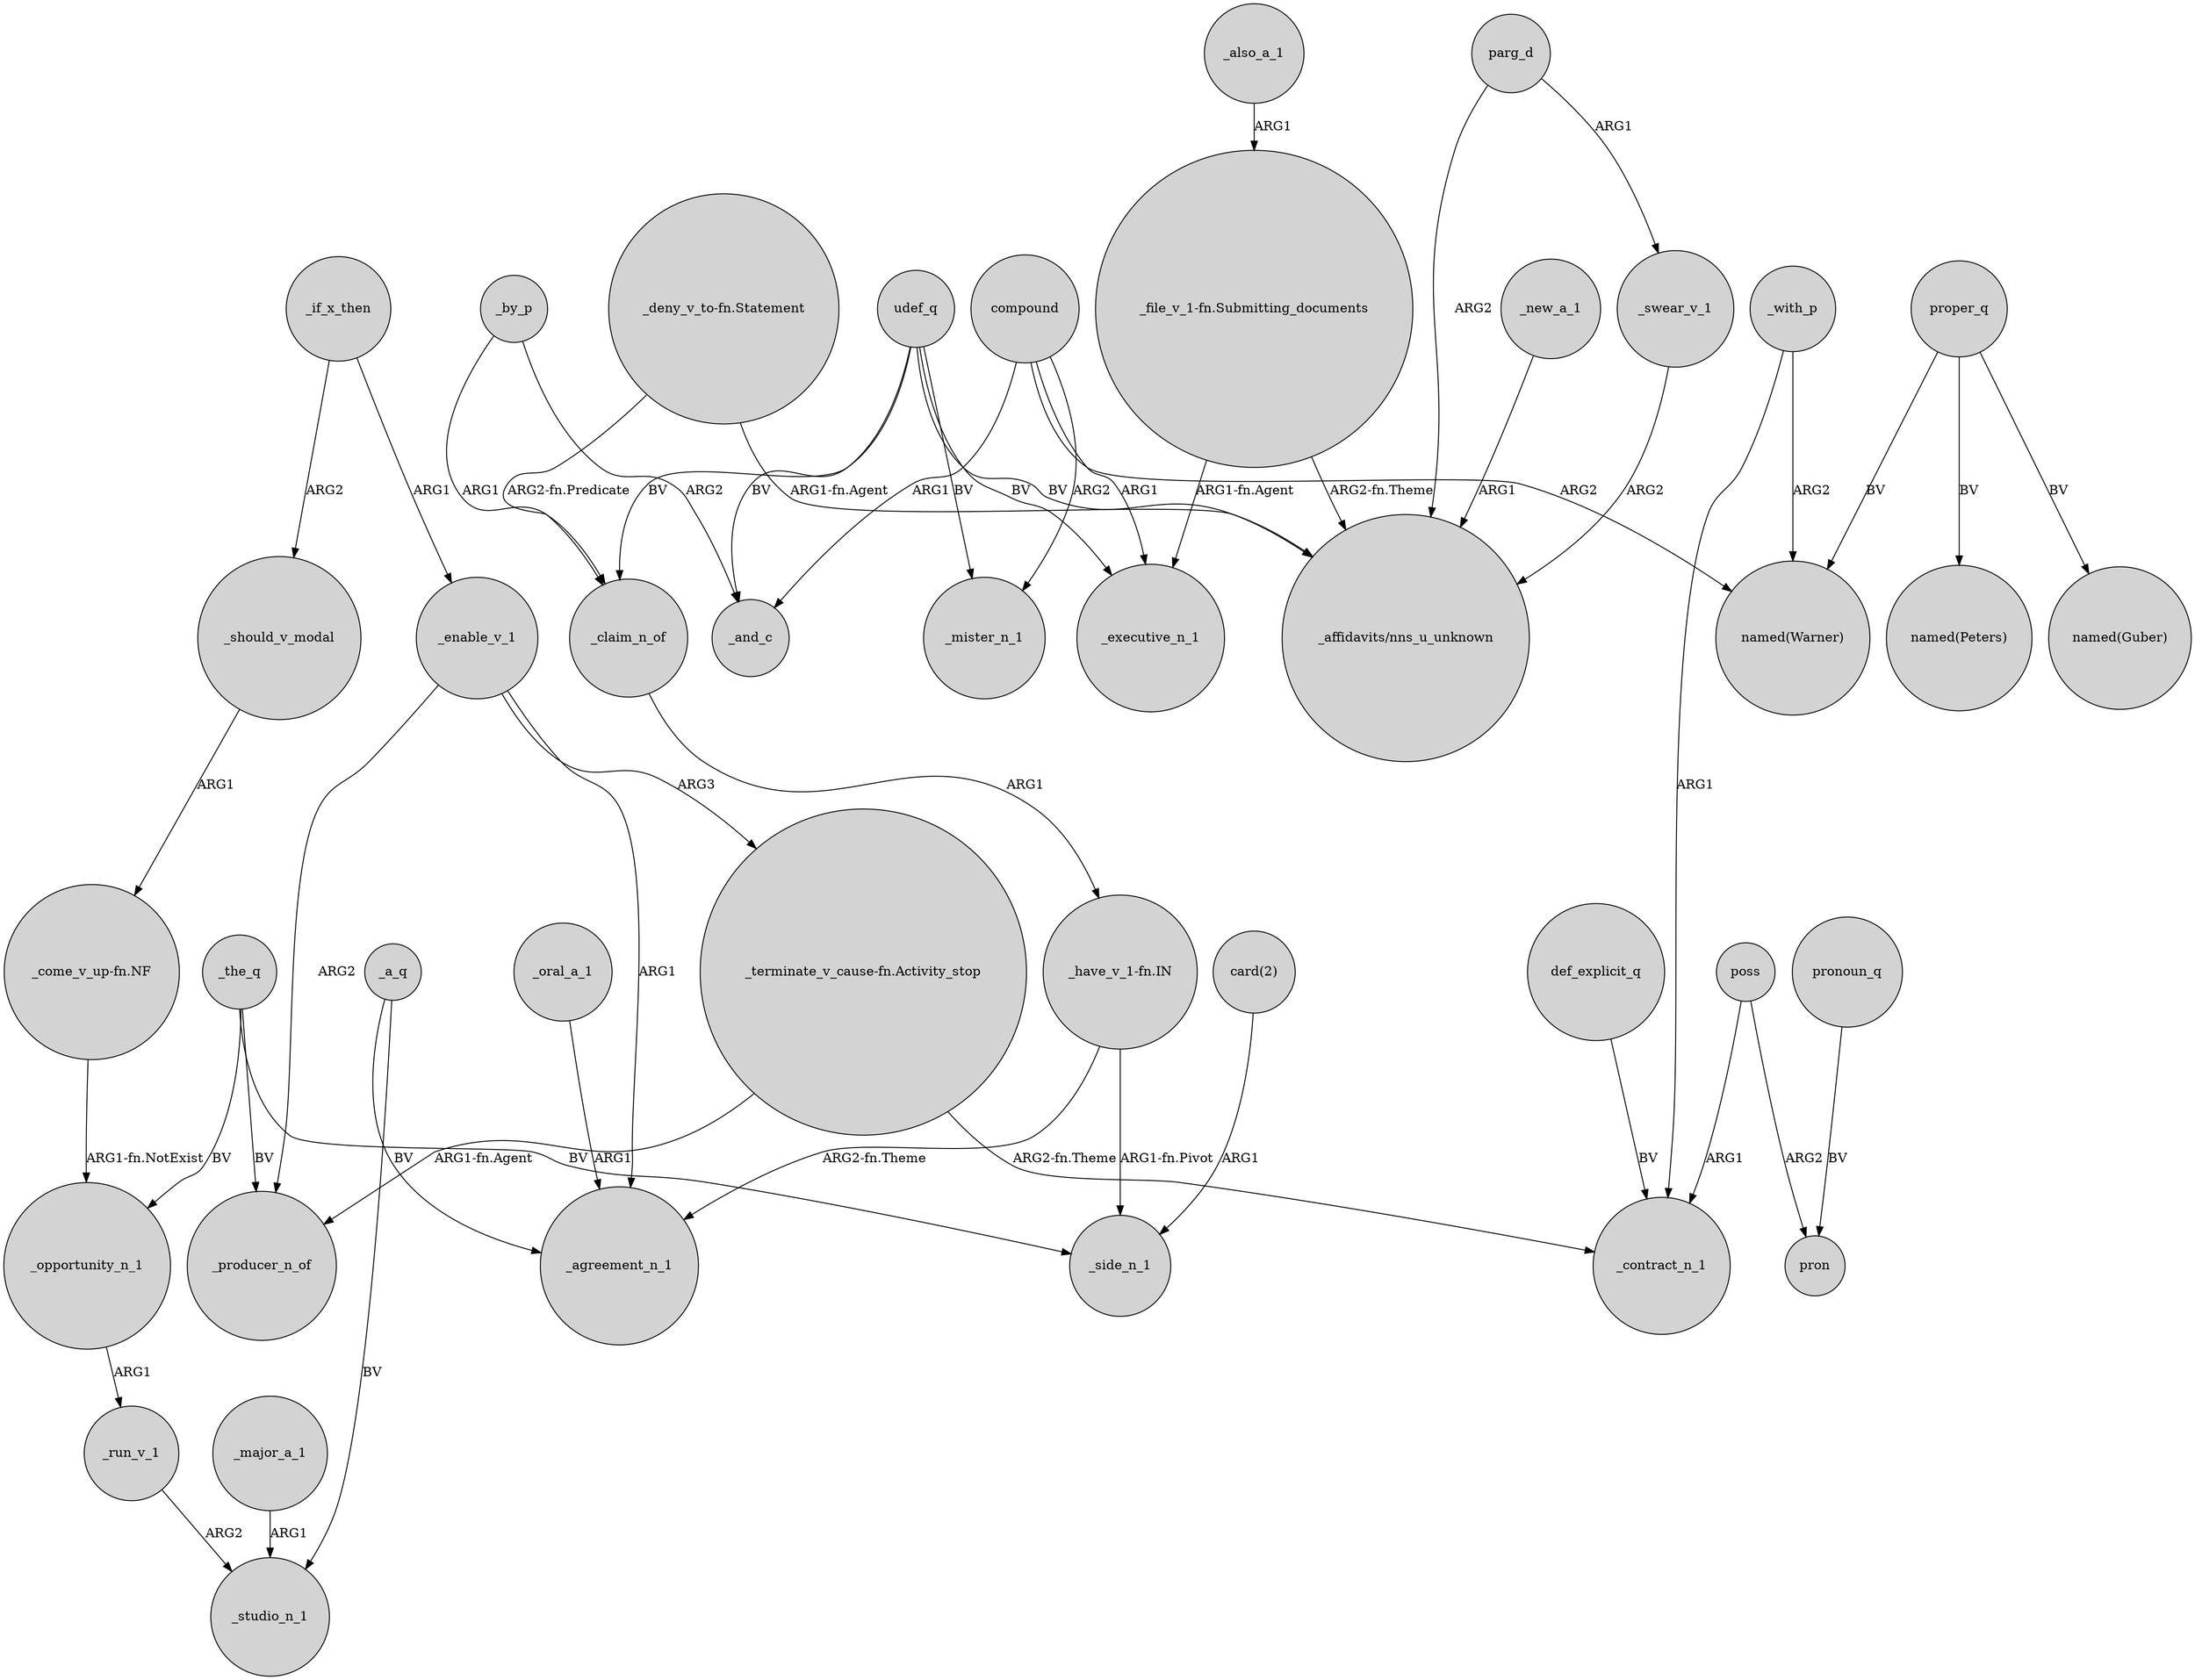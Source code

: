digraph {
	node [shape=circle style=filled]
	_the_q -> _producer_n_of [label=BV]
	"_file_v_1-fn.Submitting_documents" -> _executive_n_1 [label="ARG1-fn.Agent"]
	_claim_n_of -> "_have_v_1-fn.IN" [label=ARG1]
	_enable_v_1 -> _producer_n_of [label=ARG2]
	poss -> _contract_n_1 [label=ARG1]
	poss -> pron [label=ARG2]
	udef_q -> _executive_n_1 [label=BV]
	parg_d -> "_affidavits/nns_u_unknown" [label=ARG2]
	_new_a_1 -> "_affidavits/nns_u_unknown" [label=ARG1]
	def_explicit_q -> _contract_n_1 [label=BV]
	_the_q -> _side_n_1 [label=BV]
	proper_q -> "named(Peters)" [label=BV]
	_if_x_then -> _enable_v_1 [label=ARG1]
	compound -> _mister_n_1 [label=ARG2]
	"_come_v_up-fn.NF" -> _opportunity_n_1 [label="ARG1-fn.NotExist"]
	compound -> _executive_n_1 [label=ARG1]
	udef_q -> _mister_n_1 [label=BV]
	"_have_v_1-fn.IN" -> _agreement_n_1 [label="ARG2-fn.Theme"]
	_should_v_modal -> "_come_v_up-fn.NF" [label=ARG1]
	"_deny_v_to-fn.Statement" -> _claim_n_of [label="ARG2-fn.Predicate"]
	_swear_v_1 -> "_affidavits/nns_u_unknown" [label=ARG2]
	_enable_v_1 -> _agreement_n_1 [label=ARG1]
	_by_p -> _and_c [label=ARG2]
	pronoun_q -> pron [label=BV]
	"card(2)" -> _side_n_1 [label=ARG1]
	_enable_v_1 -> "_terminate_v_cause-fn.Activity_stop" [label=ARG3]
	_by_p -> _claim_n_of [label=ARG1]
	_with_p -> "named(Warner)" [label=ARG2]
	"_deny_v_to-fn.Statement" -> "_affidavits/nns_u_unknown" [label="ARG1-fn.Agent"]
	_a_q -> _agreement_n_1 [label=BV]
	_a_q -> _studio_n_1 [label=BV]
	_the_q -> _opportunity_n_1 [label=BV]
	parg_d -> _swear_v_1 [label=ARG1]
	proper_q -> "named(Guber)" [label=BV]
	compound -> _and_c [label=ARG1]
	_major_a_1 -> _studio_n_1 [label=ARG1]
	udef_q -> "_affidavits/nns_u_unknown" [label=BV]
	_also_a_1 -> "_file_v_1-fn.Submitting_documents" [label=ARG1]
	_with_p -> _contract_n_1 [label=ARG1]
	_opportunity_n_1 -> _run_v_1 [label=ARG1]
	proper_q -> "named(Warner)" [label=BV]
	_oral_a_1 -> _agreement_n_1 [label=ARG1]
	"_terminate_v_cause-fn.Activity_stop" -> _producer_n_of [label="ARG1-fn.Agent"]
	_run_v_1 -> _studio_n_1 [label=ARG2]
	"_have_v_1-fn.IN" -> _side_n_1 [label="ARG1-fn.Pivot"]
	"_file_v_1-fn.Submitting_documents" -> "_affidavits/nns_u_unknown" [label="ARG2-fn.Theme"]
	udef_q -> _claim_n_of [label=BV]
	udef_q -> _and_c [label=BV]
	_if_x_then -> _should_v_modal [label=ARG2]
	compound -> "named(Warner)" [label=ARG2]
	"_terminate_v_cause-fn.Activity_stop" -> _contract_n_1 [label="ARG2-fn.Theme"]
}
